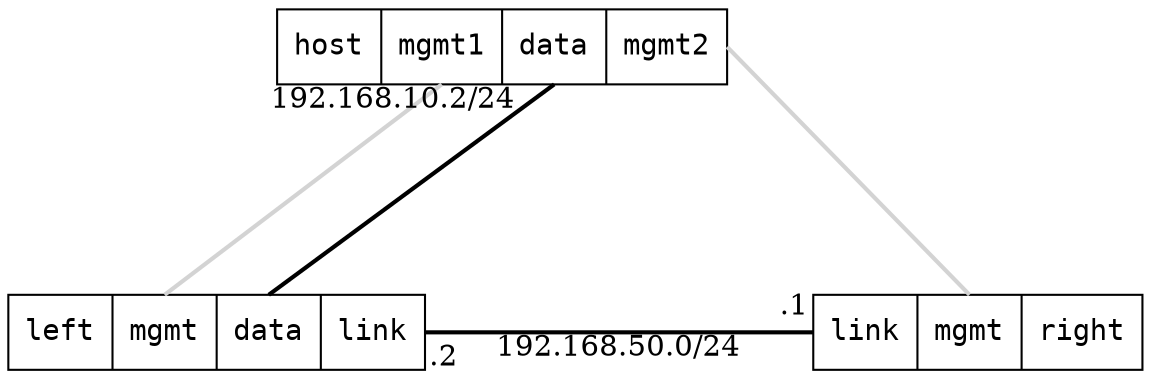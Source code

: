 graph "gre-basic" {
	layout="neato";
	overlap="false";
	esep="+40";

        node [shape=record, fontname="DejaVu Sans Mono, Book"];
	edge [color="cornflowerblue", penwidth="2", fontname="DejaVu Serif, Book"];

	host [
	    label="host | { <mgmt1> mgmt1 } | { <data> data } | { <mgmt2> mgmt2 }"
	    pos="3,0!",
	    requires="controller",
	];

        left [
	    label="{ left } | { <mgmt> mgmt } | { <data> data  } |  { <link> link }",
	    pos="0, -3!",

	    requires="infix",
	];

        right [
	    label="{ <link> link } | { <mgmt> mgmt } | { right }",
	    pos="8,-3!",

	    requires="infix",
	];

	host:mgmt1 -- left:mgmt [requires="mgmt", color="lightgray"]
	host:data -- left:data [taillabel="192.168.10.2/24&nbsp;&nbsp;&nbsp;&nbsp;", fontcolor="black", color="black"]
	host:mgmt2 -- right:mgmt [requires="mgmt", color="lightgray"]


	left:link -- right:link [headlabel=".1\n\n", label="192.168.50.0/24", taillabel="\n.2", labeldistance=1, fontcolor="black", color="black"]
}
